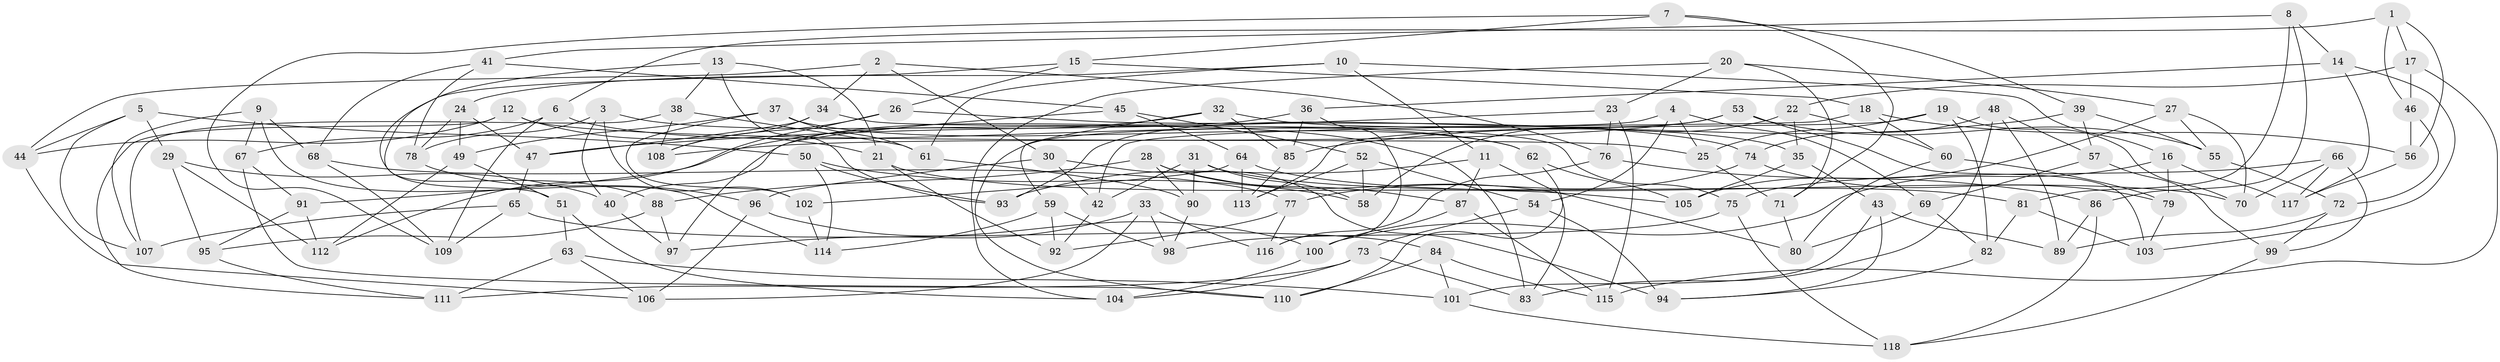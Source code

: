 // coarse degree distribution, {4: 0.43243243243243246, 6: 0.5675675675675675}
// Generated by graph-tools (version 1.1) at 2025/42/03/06/25 10:42:23]
// undirected, 118 vertices, 236 edges
graph export_dot {
graph [start="1"]
  node [color=gray90,style=filled];
  1;
  2;
  3;
  4;
  5;
  6;
  7;
  8;
  9;
  10;
  11;
  12;
  13;
  14;
  15;
  16;
  17;
  18;
  19;
  20;
  21;
  22;
  23;
  24;
  25;
  26;
  27;
  28;
  29;
  30;
  31;
  32;
  33;
  34;
  35;
  36;
  37;
  38;
  39;
  40;
  41;
  42;
  43;
  44;
  45;
  46;
  47;
  48;
  49;
  50;
  51;
  52;
  53;
  54;
  55;
  56;
  57;
  58;
  59;
  60;
  61;
  62;
  63;
  64;
  65;
  66;
  67;
  68;
  69;
  70;
  71;
  72;
  73;
  74;
  75;
  76;
  77;
  78;
  79;
  80;
  81;
  82;
  83;
  84;
  85;
  86;
  87;
  88;
  89;
  90;
  91;
  92;
  93;
  94;
  95;
  96;
  97;
  98;
  99;
  100;
  101;
  102;
  103;
  104;
  105;
  106;
  107;
  108;
  109;
  110;
  111;
  112;
  113;
  114;
  115;
  116;
  117;
  118;
  1 -- 46;
  1 -- 56;
  1 -- 17;
  1 -- 6;
  2 -- 76;
  2 -- 44;
  2 -- 30;
  2 -- 34;
  3 -- 102;
  3 -- 83;
  3 -- 78;
  3 -- 40;
  4 -- 54;
  4 -- 69;
  4 -- 25;
  4 -- 110;
  5 -- 29;
  5 -- 44;
  5 -- 107;
  5 -- 50;
  6 -- 67;
  6 -- 109;
  6 -- 62;
  7 -- 15;
  7 -- 71;
  7 -- 109;
  7 -- 39;
  8 -- 86;
  8 -- 81;
  8 -- 14;
  8 -- 41;
  9 -- 107;
  9 -- 68;
  9 -- 67;
  9 -- 114;
  10 -- 24;
  10 -- 61;
  10 -- 16;
  10 -- 11;
  11 -- 93;
  11 -- 87;
  11 -- 83;
  12 -- 25;
  12 -- 21;
  12 -- 44;
  12 -- 111;
  13 -- 88;
  13 -- 21;
  13 -- 38;
  13 -- 93;
  14 -- 103;
  14 -- 36;
  14 -- 117;
  15 -- 51;
  15 -- 18;
  15 -- 26;
  16 -- 100;
  16 -- 117;
  16 -- 79;
  17 -- 115;
  17 -- 46;
  17 -- 22;
  18 -- 60;
  18 -- 42;
  18 -- 56;
  19 -- 113;
  19 -- 82;
  19 -- 70;
  19 -- 25;
  20 -- 71;
  20 -- 23;
  20 -- 27;
  20 -- 104;
  21 -- 92;
  21 -- 105;
  22 -- 35;
  22 -- 58;
  22 -- 60;
  23 -- 76;
  23 -- 47;
  23 -- 115;
  24 -- 78;
  24 -- 47;
  24 -- 49;
  25 -- 71;
  26 -- 108;
  26 -- 74;
  26 -- 112;
  27 -- 105;
  27 -- 70;
  27 -- 55;
  28 -- 87;
  28 -- 88;
  28 -- 90;
  28 -- 80;
  29 -- 40;
  29 -- 95;
  29 -- 112;
  30 -- 96;
  30 -- 94;
  30 -- 42;
  31 -- 58;
  31 -- 81;
  31 -- 42;
  31 -- 90;
  32 -- 85;
  32 -- 91;
  32 -- 59;
  32 -- 35;
  33 -- 106;
  33 -- 97;
  33 -- 116;
  33 -- 98;
  34 -- 75;
  34 -- 108;
  34 -- 47;
  35 -- 43;
  35 -- 105;
  36 -- 85;
  36 -- 116;
  36 -- 40;
  37 -- 102;
  37 -- 62;
  37 -- 49;
  37 -- 61;
  38 -- 61;
  38 -- 108;
  38 -- 107;
  39 -- 57;
  39 -- 85;
  39 -- 55;
  40 -- 97;
  41 -- 78;
  41 -- 68;
  41 -- 45;
  42 -- 92;
  43 -- 94;
  43 -- 101;
  43 -- 89;
  44 -- 106;
  45 -- 52;
  45 -- 64;
  45 -- 97;
  46 -- 56;
  46 -- 72;
  47 -- 65;
  48 -- 74;
  48 -- 57;
  48 -- 89;
  48 -- 83;
  49 -- 112;
  49 -- 51;
  50 -- 114;
  50 -- 58;
  50 -- 93;
  51 -- 104;
  51 -- 63;
  52 -- 113;
  52 -- 58;
  52 -- 54;
  53 -- 103;
  53 -- 108;
  53 -- 55;
  53 -- 93;
  54 -- 73;
  54 -- 94;
  55 -- 72;
  56 -- 117;
  57 -- 99;
  57 -- 69;
  59 -- 114;
  59 -- 92;
  59 -- 98;
  60 -- 80;
  60 -- 79;
  61 -- 90;
  62 -- 110;
  62 -- 105;
  63 -- 106;
  63 -- 111;
  63 -- 101;
  64 -- 70;
  64 -- 102;
  64 -- 113;
  65 -- 107;
  65 -- 109;
  65 -- 84;
  66 -- 99;
  66 -- 75;
  66 -- 70;
  66 -- 117;
  67 -- 110;
  67 -- 91;
  68 -- 77;
  68 -- 109;
  69 -- 82;
  69 -- 80;
  71 -- 80;
  72 -- 99;
  72 -- 89;
  73 -- 104;
  73 -- 83;
  73 -- 111;
  74 -- 77;
  74 -- 79;
  75 -- 98;
  75 -- 118;
  76 -- 116;
  76 -- 86;
  77 -- 116;
  77 -- 92;
  78 -- 96;
  79 -- 103;
  81 -- 103;
  81 -- 82;
  82 -- 94;
  84 -- 110;
  84 -- 101;
  84 -- 115;
  85 -- 113;
  86 -- 118;
  86 -- 89;
  87 -- 115;
  87 -- 100;
  88 -- 95;
  88 -- 97;
  90 -- 98;
  91 -- 112;
  91 -- 95;
  95 -- 111;
  96 -- 106;
  96 -- 100;
  99 -- 118;
  100 -- 104;
  101 -- 118;
  102 -- 114;
}
